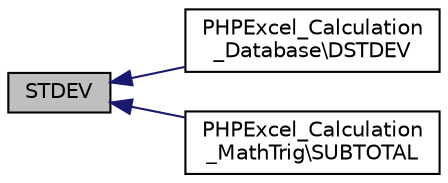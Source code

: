 digraph "STDEV"
{
  edge [fontname="Helvetica",fontsize="10",labelfontname="Helvetica",labelfontsize="10"];
  node [fontname="Helvetica",fontsize="10",shape=record];
  rankdir="LR";
  Node339 [label="STDEV",height=0.2,width=0.4,color="black", fillcolor="grey75", style="filled", fontcolor="black"];
  Node339 -> Node340 [dir="back",color="midnightblue",fontsize="10",style="solid",fontname="Helvetica"];
  Node340 [label="PHPExcel_Calculation\l_Database\\DSTDEV",height=0.2,width=0.4,color="black", fillcolor="white", style="filled",URL="$class_p_h_p_excel___calculation___database.html#a6bf57c72f66f55fc879e2116cc037143"];
  Node339 -> Node341 [dir="back",color="midnightblue",fontsize="10",style="solid",fontname="Helvetica"];
  Node341 [label="PHPExcel_Calculation\l_MathTrig\\SUBTOTAL",height=0.2,width=0.4,color="black", fillcolor="white", style="filled",URL="$class_p_h_p_excel___calculation___math_trig.html#a2cd50b7ac6e844f6edc43ee7138a6d3c"];
}
